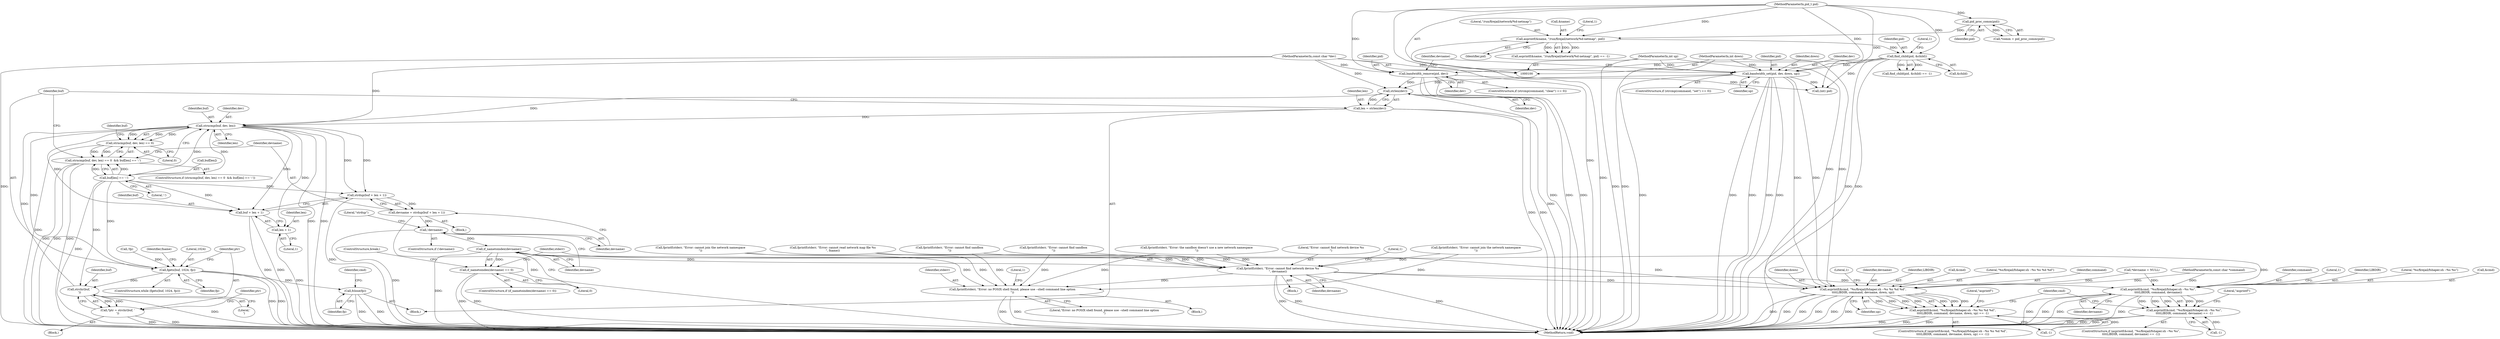 digraph "0_firejail_5d43fdcd215203868d440ffc42036f5f5ffc89fc@API" {
"1000254" [label="(Call,strlen(dev))"];
"1000197" [label="(Call,bandwidth_set(pid, dev, down, up))"];
"1000168" [label="(Call,find_child(pid, &child))"];
"1000141" [label="(Call,asprintf(&name, \"/run/firejail/network/%d-netmap\", pid))"];
"1000112" [label="(Call,pid_proc_comm(pid))"];
"1000101" [label="(MethodParameterIn,pid_t pid)"];
"1000103" [label="(MethodParameterIn,const char *dev)"];
"1000104" [label="(MethodParameterIn,int down)"];
"1000105" [label="(MethodParameterIn,int up)"];
"1000209" [label="(Call,bandwidth_remove(pid, dev))"];
"1000252" [label="(Call,len = strlen(dev))"];
"1000283" [label="(Call,strncmp(buf, dev, len))"];
"1000257" [label="(Call,fgets(buf, 1024, fp))"];
"1000265" [label="(Call,strchr(buf, '\n'))"];
"1000263" [label="(Call,*ptr = strchr(buf, '\n'))"];
"1000322" [label="(Call,fclose(fp))"];
"1000282" [label="(Call,strncmp(buf, dev, len) == 0)"];
"1000281" [label="(Call,strncmp(buf, dev, len) == 0  && buf[len] == ':')"];
"1000288" [label="(Call,buf[len] == ':')"];
"1000296" [label="(Call,strdup(buf + len + 1))"];
"1000294" [label="(Call,devname = strdup(buf + len + 1))"];
"1000303" [label="(Call,!devname)"];
"1000309" [label="(Call,if_nametoindex(devname))"];
"1000308" [label="(Call,if_nametoindex(devname) == 0)"];
"1000313" [label="(Call,fprintf(stderr, \"Error: cannot find network device %s\n\", devname))"];
"1000340" [label="(Call,asprintf(&cmd, \"%s/firejail/fshaper.sh --%s %s %d %d\",\n\t\t\t\tLIBDIR, command, devname, down, up))"];
"1000339" [label="(Call,asprintf(&cmd, \"%s/firejail/fshaper.sh --%s %s %d %d\",\n\t\t\t\tLIBDIR, command, devname, down, up) == -1)"];
"1000357" [label="(Call,asprintf(&cmd, \"%s/firejail/fshaper.sh --%s %s\",\n\t\t\t\tLIBDIR, command, devname))"];
"1000356" [label="(Call,asprintf(&cmd, \"%s/firejail/fshaper.sh --%s %s\",\n\t\t\t\tLIBDIR, command, devname) == -1)"];
"1000415" [label="(Call,fprintf(stderr, \"Error: no POSIX shell found, please use --shell command line option\n\"))"];
"1000297" [label="(Call,buf + len + 1)"];
"1000299" [label="(Call,len + 1)"];
"1000292" [label="(Literal,':')"];
"1000326" [label="(Identifier,cmd)"];
"1000349" [label="(Call,-1)"];
"1000315" [label="(Literal,\"Error: cannot find network device %s\n\")"];
"1000258" [label="(Identifier,buf)"];
"1000311" [label="(Literal,0)"];
"1000314" [label="(Identifier,stderr)"];
"1000186" [label="(Call,fprintf(stderr, \"Error: cannot join the network namespace\n\"))"];
"1000257" [label="(Call,fgets(buf, 1024, fp))"];
"1000362" [label="(Identifier,command)"];
"1000301" [label="(Literal,1)"];
"1000141" [label="(Call,asprintf(&name, \"/run/firejail/network/%d-netmap\", pid))"];
"1000213" [label="(Call,*devname = NULL)"];
"1000210" [label="(Identifier,pid)"];
"1000290" [label="(Identifier,buf)"];
"1000346" [label="(Identifier,devname)"];
"1000211" [label="(Identifier,dev)"];
"1000344" [label="(Identifier,LIBDIR)"];
"1000265" [label="(Call,strchr(buf, '\n'))"];
"1000304" [label="(Identifier,devname)"];
"1000241" [label="(Call,!fp)"];
"1000306" [label="(Literal,\"strdup\")"];
"1000170" [label="(Call,&child)"];
"1000313" [label="(Call,fprintf(stderr, \"Error: cannot find network device %s\n\", devname))"];
"1000145" [label="(Identifier,pid)"];
"1000209" [label="(Call,bandwidth_remove(pid, dev))"];
"1000356" [label="(Call,asprintf(&cmd, \"%s/firejail/fshaper.sh --%s %s\",\n\t\t\t\tLIBDIR, command, devname) == -1)"];
"1000352" [label="(Literal,\"asprintf\")"];
"1000227" [label="(Call,(int) pid)"];
"1000144" [label="(Literal,\"/run/firejail/network/%d-netmap\")"];
"1000287" [label="(Literal,0)"];
"1000321" [label="(Identifier,fname)"];
"1000319" [label="(ControlStructure,break;)"];
"1000367" [label="(Literal,\"asprintf\")"];
"1000252" [label="(Call,len = strlen(dev))"];
"1000297" [label="(Call,buf + len + 1)"];
"1000167" [label="(Call,find_child(pid, &child) == -1)"];
"1000256" [label="(ControlStructure,while (fgets(buf, 1024, fp)))"];
"1000414" [label="(Block,)"];
"1000323" [label="(Identifier,fp)"];
"1000340" [label="(Call,asprintf(&cmd, \"%s/firejail/fshaper.sh --%s %s %d %d\",\n\t\t\t\tLIBDIR, command, devname, down, up))"];
"1000142" [label="(Call,&name)"];
"1000119" [label="(Call,fprintf(stderr, \"Error: cannot find sandbox\n\"))"];
"1000309" [label="(Call,if_nametoindex(devname))"];
"1000160" [label="(Call,fprintf(stderr, \"Error: the sandbox doesn't use a new network namespace\n\"))"];
"1000169" [label="(Identifier,pid)"];
"1000308" [label="(Call,if_nametoindex(devname) == 0)"];
"1000200" [label="(Identifier,down)"];
"1000264" [label="(Identifier,ptr)"];
"1000341" [label="(Call,&cmd)"];
"1000168" [label="(Call,find_child(pid, &child))"];
"1000451" [label="(MethodReturn,void)"];
"1000102" [label="(MethodParameterIn,const char *command)"];
"1000244" [label="(Call,fprintf(stderr, \"Error: cannot read network map file %s\n\", fname))"];
"1000383" [label="(Identifier,cmd)"];
"1000263" [label="(Call,*ptr = strchr(buf, '\n'))"];
"1000365" [label="(Literal,1)"];
"1000288" [label="(Call,buf[len] == ':')"];
"1000343" [label="(Literal,\"%s/firejail/fshaper.sh --%s %s %d %d\")"];
"1000260" [label="(Identifier,fp)"];
"1000361" [label="(Identifier,LIBDIR)"];
"1000310" [label="(Identifier,devname)"];
"1000318" [label="(Literal,1)"];
"1000296" [label="(Call,strdup(buf + len + 1))"];
"1000285" [label="(Identifier,dev)"];
"1000348" [label="(Identifier,up)"];
"1000175" [label="(Call,fprintf(stderr, \"Error: cannot join the network namespace\n\"))"];
"1000345" [label="(Identifier,command)"];
"1000281" [label="(Call,strncmp(buf, dev, len) == 0  && buf[len] == ':')"];
"1000294" [label="(Call,devname = strdup(buf + len + 1))"];
"1000360" [label="(Literal,\"%s/firejail/fshaper.sh --%s %s\")"];
"1000303" [label="(Call,!devname)"];
"1000104" [label="(MethodParameterIn,int down)"];
"1000110" [label="(Call,*comm = pid_proc_comm(pid))"];
"1000101" [label="(MethodParameterIn,pid_t pid)"];
"1000147" [label="(Literal,1)"];
"1000289" [label="(Call,buf[len])"];
"1000299" [label="(Call,len + 1)"];
"1000300" [label="(Identifier,len)"];
"1000131" [label="(Call,fprintf(stderr, \"Error: cannot find sandbox\n\"))"];
"1000103" [label="(MethodParameterIn,const char *dev)"];
"1000282" [label="(Call,strncmp(buf, dev, len) == 0)"];
"1000269" [label="(Identifier,ptr)"];
"1000347" [label="(Identifier,down)"];
"1000253" [label="(Identifier,len)"];
"1000338" [label="(ControlStructure,if (asprintf(&cmd, \"%s/firejail/fshaper.sh --%s %s %d %d\",\n\t\t\t\tLIBDIR, command, devname, down, up) == -1))"];
"1000358" [label="(Call,&cmd)"];
"1000283" [label="(Call,strncmp(buf, dev, len))"];
"1000280" [label="(ControlStructure,if (strncmp(buf, dev, len) == 0  && buf[len] == ':'))"];
"1000417" [label="(Literal,\"Error: no POSIX shell found, please use --shell command line option\n\")"];
"1000105" [label="(MethodParameterIn,int up)"];
"1000259" [label="(Literal,1024)"];
"1000364" [label="(Call,-1)"];
"1000254" [label="(Call,strlen(dev))"];
"1000197" [label="(Call,bandwidth_set(pid, dev, down, up))"];
"1000307" [label="(ControlStructure,if (if_nametoindex(devname) == 0))"];
"1000198" [label="(Identifier,pid)"];
"1000355" [label="(ControlStructure,if (asprintf(&cmd, \"%s/firejail/fshaper.sh --%s %s\",\n\t\t\t\tLIBDIR, command, devname) == -1))"];
"1000316" [label="(Identifier,devname)"];
"1000267" [label="(Literal,'\n')"];
"1000191" [label="(ControlStructure,if (strcmp(command, \"set\") == 0))"];
"1000416" [label="(Identifier,stderr)"];
"1000284" [label="(Identifier,buf)"];
"1000295" [label="(Identifier,devname)"];
"1000140" [label="(Call,asprintf(&name, \"/run/firejail/network/%d-netmap\", pid) == -1)"];
"1000286" [label="(Identifier,len)"];
"1000113" [label="(Identifier,pid)"];
"1000214" [label="(Identifier,devname)"];
"1000203" [label="(ControlStructure,if (strcmp(command, \"clear\") == 0))"];
"1000298" [label="(Identifier,buf)"];
"1000312" [label="(Block,)"];
"1000419" [label="(Literal,1)"];
"1000266" [label="(Identifier,buf)"];
"1000112" [label="(Call,pid_proc_comm(pid))"];
"1000293" [label="(Block,)"];
"1000255" [label="(Identifier,dev)"];
"1000322" [label="(Call,fclose(fp))"];
"1000350" [label="(Literal,1)"];
"1000201" [label="(Identifier,up)"];
"1000261" [label="(Block,)"];
"1000357" [label="(Call,asprintf(&cmd, \"%s/firejail/fshaper.sh --%s %s\",\n\t\t\t\tLIBDIR, command, devname))"];
"1000173" [label="(Literal,1)"];
"1000218" [label="(Block,)"];
"1000339" [label="(Call,asprintf(&cmd, \"%s/firejail/fshaper.sh --%s %s %d %d\",\n\t\t\t\tLIBDIR, command, devname, down, up) == -1)"];
"1000415" [label="(Call,fprintf(stderr, \"Error: no POSIX shell found, please use --shell command line option\n\"))"];
"1000199" [label="(Identifier,dev)"];
"1000363" [label="(Identifier,devname)"];
"1000302" [label="(ControlStructure,if (!devname))"];
"1000254" -> "1000252"  [label="AST: "];
"1000254" -> "1000255"  [label="CFG: "];
"1000255" -> "1000254"  [label="AST: "];
"1000252" -> "1000254"  [label="CFG: "];
"1000254" -> "1000451"  [label="DDG: "];
"1000254" -> "1000252"  [label="DDG: "];
"1000197" -> "1000254"  [label="DDG: "];
"1000209" -> "1000254"  [label="DDG: "];
"1000103" -> "1000254"  [label="DDG: "];
"1000254" -> "1000283"  [label="DDG: "];
"1000197" -> "1000191"  [label="AST: "];
"1000197" -> "1000201"  [label="CFG: "];
"1000198" -> "1000197"  [label="AST: "];
"1000199" -> "1000197"  [label="AST: "];
"1000200" -> "1000197"  [label="AST: "];
"1000201" -> "1000197"  [label="AST: "];
"1000214" -> "1000197"  [label="CFG: "];
"1000197" -> "1000451"  [label="DDG: "];
"1000197" -> "1000451"  [label="DDG: "];
"1000197" -> "1000451"  [label="DDG: "];
"1000197" -> "1000451"  [label="DDG: "];
"1000197" -> "1000451"  [label="DDG: "];
"1000168" -> "1000197"  [label="DDG: "];
"1000101" -> "1000197"  [label="DDG: "];
"1000103" -> "1000197"  [label="DDG: "];
"1000104" -> "1000197"  [label="DDG: "];
"1000105" -> "1000197"  [label="DDG: "];
"1000197" -> "1000227"  [label="DDG: "];
"1000197" -> "1000340"  [label="DDG: "];
"1000197" -> "1000340"  [label="DDG: "];
"1000168" -> "1000167"  [label="AST: "];
"1000168" -> "1000170"  [label="CFG: "];
"1000169" -> "1000168"  [label="AST: "];
"1000170" -> "1000168"  [label="AST: "];
"1000173" -> "1000168"  [label="CFG: "];
"1000168" -> "1000451"  [label="DDG: "];
"1000168" -> "1000451"  [label="DDG: "];
"1000168" -> "1000167"  [label="DDG: "];
"1000168" -> "1000167"  [label="DDG: "];
"1000141" -> "1000168"  [label="DDG: "];
"1000101" -> "1000168"  [label="DDG: "];
"1000168" -> "1000209"  [label="DDG: "];
"1000168" -> "1000227"  [label="DDG: "];
"1000141" -> "1000140"  [label="AST: "];
"1000141" -> "1000145"  [label="CFG: "];
"1000142" -> "1000141"  [label="AST: "];
"1000144" -> "1000141"  [label="AST: "];
"1000145" -> "1000141"  [label="AST: "];
"1000147" -> "1000141"  [label="CFG: "];
"1000141" -> "1000451"  [label="DDG: "];
"1000141" -> "1000140"  [label="DDG: "];
"1000141" -> "1000140"  [label="DDG: "];
"1000141" -> "1000140"  [label="DDG: "];
"1000112" -> "1000141"  [label="DDG: "];
"1000101" -> "1000141"  [label="DDG: "];
"1000112" -> "1000110"  [label="AST: "];
"1000112" -> "1000113"  [label="CFG: "];
"1000113" -> "1000112"  [label="AST: "];
"1000110" -> "1000112"  [label="CFG: "];
"1000112" -> "1000110"  [label="DDG: "];
"1000101" -> "1000112"  [label="DDG: "];
"1000101" -> "1000100"  [label="AST: "];
"1000101" -> "1000451"  [label="DDG: "];
"1000101" -> "1000209"  [label="DDG: "];
"1000101" -> "1000227"  [label="DDG: "];
"1000103" -> "1000100"  [label="AST: "];
"1000103" -> "1000451"  [label="DDG: "];
"1000103" -> "1000209"  [label="DDG: "];
"1000103" -> "1000283"  [label="DDG: "];
"1000104" -> "1000100"  [label="AST: "];
"1000104" -> "1000451"  [label="DDG: "];
"1000104" -> "1000340"  [label="DDG: "];
"1000105" -> "1000100"  [label="AST: "];
"1000105" -> "1000451"  [label="DDG: "];
"1000105" -> "1000340"  [label="DDG: "];
"1000209" -> "1000203"  [label="AST: "];
"1000209" -> "1000211"  [label="CFG: "];
"1000210" -> "1000209"  [label="AST: "];
"1000211" -> "1000209"  [label="AST: "];
"1000214" -> "1000209"  [label="CFG: "];
"1000209" -> "1000451"  [label="DDG: "];
"1000209" -> "1000451"  [label="DDG: "];
"1000209" -> "1000451"  [label="DDG: "];
"1000209" -> "1000227"  [label="DDG: "];
"1000252" -> "1000218"  [label="AST: "];
"1000253" -> "1000252"  [label="AST: "];
"1000258" -> "1000252"  [label="CFG: "];
"1000252" -> "1000451"  [label="DDG: "];
"1000252" -> "1000451"  [label="DDG: "];
"1000252" -> "1000283"  [label="DDG: "];
"1000283" -> "1000282"  [label="AST: "];
"1000283" -> "1000286"  [label="CFG: "];
"1000284" -> "1000283"  [label="AST: "];
"1000285" -> "1000283"  [label="AST: "];
"1000286" -> "1000283"  [label="AST: "];
"1000287" -> "1000283"  [label="CFG: "];
"1000283" -> "1000451"  [label="DDG: "];
"1000283" -> "1000451"  [label="DDG: "];
"1000283" -> "1000257"  [label="DDG: "];
"1000283" -> "1000282"  [label="DDG: "];
"1000283" -> "1000282"  [label="DDG: "];
"1000283" -> "1000282"  [label="DDG: "];
"1000288" -> "1000283"  [label="DDG: "];
"1000265" -> "1000283"  [label="DDG: "];
"1000283" -> "1000288"  [label="DDG: "];
"1000283" -> "1000296"  [label="DDG: "];
"1000283" -> "1000296"  [label="DDG: "];
"1000283" -> "1000297"  [label="DDG: "];
"1000283" -> "1000297"  [label="DDG: "];
"1000283" -> "1000299"  [label="DDG: "];
"1000257" -> "1000256"  [label="AST: "];
"1000257" -> "1000260"  [label="CFG: "];
"1000258" -> "1000257"  [label="AST: "];
"1000259" -> "1000257"  [label="AST: "];
"1000260" -> "1000257"  [label="AST: "];
"1000264" -> "1000257"  [label="CFG: "];
"1000321" -> "1000257"  [label="CFG: "];
"1000257" -> "1000451"  [label="DDG: "];
"1000257" -> "1000451"  [label="DDG: "];
"1000288" -> "1000257"  [label="DDG: "];
"1000241" -> "1000257"  [label="DDG: "];
"1000257" -> "1000265"  [label="DDG: "];
"1000257" -> "1000322"  [label="DDG: "];
"1000265" -> "1000263"  [label="AST: "];
"1000265" -> "1000267"  [label="CFG: "];
"1000266" -> "1000265"  [label="AST: "];
"1000267" -> "1000265"  [label="AST: "];
"1000263" -> "1000265"  [label="CFG: "];
"1000265" -> "1000451"  [label="DDG: "];
"1000265" -> "1000263"  [label="DDG: "];
"1000265" -> "1000263"  [label="DDG: "];
"1000288" -> "1000265"  [label="DDG: "];
"1000263" -> "1000261"  [label="AST: "];
"1000264" -> "1000263"  [label="AST: "];
"1000269" -> "1000263"  [label="CFG: "];
"1000263" -> "1000451"  [label="DDG: "];
"1000263" -> "1000451"  [label="DDG: "];
"1000322" -> "1000218"  [label="AST: "];
"1000322" -> "1000323"  [label="CFG: "];
"1000323" -> "1000322"  [label="AST: "];
"1000326" -> "1000322"  [label="CFG: "];
"1000322" -> "1000451"  [label="DDG: "];
"1000322" -> "1000451"  [label="DDG: "];
"1000282" -> "1000281"  [label="AST: "];
"1000282" -> "1000287"  [label="CFG: "];
"1000287" -> "1000282"  [label="AST: "];
"1000290" -> "1000282"  [label="CFG: "];
"1000281" -> "1000282"  [label="CFG: "];
"1000282" -> "1000451"  [label="DDG: "];
"1000282" -> "1000281"  [label="DDG: "];
"1000282" -> "1000281"  [label="DDG: "];
"1000281" -> "1000280"  [label="AST: "];
"1000281" -> "1000288"  [label="CFG: "];
"1000288" -> "1000281"  [label="AST: "];
"1000258" -> "1000281"  [label="CFG: "];
"1000295" -> "1000281"  [label="CFG: "];
"1000281" -> "1000451"  [label="DDG: "];
"1000281" -> "1000451"  [label="DDG: "];
"1000281" -> "1000451"  [label="DDG: "];
"1000288" -> "1000281"  [label="DDG: "];
"1000288" -> "1000281"  [label="DDG: "];
"1000288" -> "1000292"  [label="CFG: "];
"1000289" -> "1000288"  [label="AST: "];
"1000292" -> "1000288"  [label="AST: "];
"1000288" -> "1000451"  [label="DDG: "];
"1000288" -> "1000296"  [label="DDG: "];
"1000288" -> "1000297"  [label="DDG: "];
"1000296" -> "1000294"  [label="AST: "];
"1000296" -> "1000297"  [label="CFG: "];
"1000297" -> "1000296"  [label="AST: "];
"1000294" -> "1000296"  [label="CFG: "];
"1000296" -> "1000451"  [label="DDG: "];
"1000296" -> "1000294"  [label="DDG: "];
"1000294" -> "1000293"  [label="AST: "];
"1000295" -> "1000294"  [label="AST: "];
"1000304" -> "1000294"  [label="CFG: "];
"1000294" -> "1000451"  [label="DDG: "];
"1000294" -> "1000303"  [label="DDG: "];
"1000303" -> "1000302"  [label="AST: "];
"1000303" -> "1000304"  [label="CFG: "];
"1000304" -> "1000303"  [label="AST: "];
"1000306" -> "1000303"  [label="CFG: "];
"1000310" -> "1000303"  [label="CFG: "];
"1000303" -> "1000451"  [label="DDG: "];
"1000303" -> "1000309"  [label="DDG: "];
"1000309" -> "1000308"  [label="AST: "];
"1000309" -> "1000310"  [label="CFG: "];
"1000310" -> "1000309"  [label="AST: "];
"1000311" -> "1000309"  [label="CFG: "];
"1000309" -> "1000451"  [label="DDG: "];
"1000309" -> "1000308"  [label="DDG: "];
"1000309" -> "1000313"  [label="DDG: "];
"1000309" -> "1000340"  [label="DDG: "];
"1000309" -> "1000357"  [label="DDG: "];
"1000308" -> "1000307"  [label="AST: "];
"1000308" -> "1000311"  [label="CFG: "];
"1000311" -> "1000308"  [label="AST: "];
"1000314" -> "1000308"  [label="CFG: "];
"1000319" -> "1000308"  [label="CFG: "];
"1000308" -> "1000451"  [label="DDG: "];
"1000308" -> "1000451"  [label="DDG: "];
"1000313" -> "1000312"  [label="AST: "];
"1000313" -> "1000316"  [label="CFG: "];
"1000314" -> "1000313"  [label="AST: "];
"1000315" -> "1000313"  [label="AST: "];
"1000316" -> "1000313"  [label="AST: "];
"1000318" -> "1000313"  [label="CFG: "];
"1000313" -> "1000451"  [label="DDG: "];
"1000313" -> "1000451"  [label="DDG: "];
"1000313" -> "1000451"  [label="DDG: "];
"1000186" -> "1000313"  [label="DDG: "];
"1000131" -> "1000313"  [label="DDG: "];
"1000175" -> "1000313"  [label="DDG: "];
"1000119" -> "1000313"  [label="DDG: "];
"1000244" -> "1000313"  [label="DDG: "];
"1000160" -> "1000313"  [label="DDG: "];
"1000313" -> "1000340"  [label="DDG: "];
"1000313" -> "1000357"  [label="DDG: "];
"1000313" -> "1000415"  [label="DDG: "];
"1000340" -> "1000339"  [label="AST: "];
"1000340" -> "1000348"  [label="CFG: "];
"1000341" -> "1000340"  [label="AST: "];
"1000343" -> "1000340"  [label="AST: "];
"1000344" -> "1000340"  [label="AST: "];
"1000345" -> "1000340"  [label="AST: "];
"1000346" -> "1000340"  [label="AST: "];
"1000347" -> "1000340"  [label="AST: "];
"1000348" -> "1000340"  [label="AST: "];
"1000350" -> "1000340"  [label="CFG: "];
"1000340" -> "1000451"  [label="DDG: "];
"1000340" -> "1000451"  [label="DDG: "];
"1000340" -> "1000451"  [label="DDG: "];
"1000340" -> "1000451"  [label="DDG: "];
"1000340" -> "1000451"  [label="DDG: "];
"1000340" -> "1000451"  [label="DDG: "];
"1000340" -> "1000339"  [label="DDG: "];
"1000340" -> "1000339"  [label="DDG: "];
"1000340" -> "1000339"  [label="DDG: "];
"1000340" -> "1000339"  [label="DDG: "];
"1000340" -> "1000339"  [label="DDG: "];
"1000340" -> "1000339"  [label="DDG: "];
"1000340" -> "1000339"  [label="DDG: "];
"1000102" -> "1000340"  [label="DDG: "];
"1000213" -> "1000340"  [label="DDG: "];
"1000339" -> "1000338"  [label="AST: "];
"1000339" -> "1000349"  [label="CFG: "];
"1000349" -> "1000339"  [label="AST: "];
"1000352" -> "1000339"  [label="CFG: "];
"1000383" -> "1000339"  [label="CFG: "];
"1000339" -> "1000451"  [label="DDG: "];
"1000339" -> "1000451"  [label="DDG: "];
"1000339" -> "1000451"  [label="DDG: "];
"1000349" -> "1000339"  [label="DDG: "];
"1000357" -> "1000356"  [label="AST: "];
"1000357" -> "1000363"  [label="CFG: "];
"1000358" -> "1000357"  [label="AST: "];
"1000360" -> "1000357"  [label="AST: "];
"1000361" -> "1000357"  [label="AST: "];
"1000362" -> "1000357"  [label="AST: "];
"1000363" -> "1000357"  [label="AST: "];
"1000365" -> "1000357"  [label="CFG: "];
"1000357" -> "1000451"  [label="DDG: "];
"1000357" -> "1000451"  [label="DDG: "];
"1000357" -> "1000451"  [label="DDG: "];
"1000357" -> "1000451"  [label="DDG: "];
"1000357" -> "1000356"  [label="DDG: "];
"1000357" -> "1000356"  [label="DDG: "];
"1000357" -> "1000356"  [label="DDG: "];
"1000357" -> "1000356"  [label="DDG: "];
"1000357" -> "1000356"  [label="DDG: "];
"1000102" -> "1000357"  [label="DDG: "];
"1000213" -> "1000357"  [label="DDG: "];
"1000356" -> "1000355"  [label="AST: "];
"1000356" -> "1000364"  [label="CFG: "];
"1000364" -> "1000356"  [label="AST: "];
"1000367" -> "1000356"  [label="CFG: "];
"1000383" -> "1000356"  [label="CFG: "];
"1000356" -> "1000451"  [label="DDG: "];
"1000356" -> "1000451"  [label="DDG: "];
"1000356" -> "1000451"  [label="DDG: "];
"1000364" -> "1000356"  [label="DDG: "];
"1000415" -> "1000414"  [label="AST: "];
"1000415" -> "1000417"  [label="CFG: "];
"1000416" -> "1000415"  [label="AST: "];
"1000417" -> "1000415"  [label="AST: "];
"1000419" -> "1000415"  [label="CFG: "];
"1000415" -> "1000451"  [label="DDG: "];
"1000415" -> "1000451"  [label="DDG: "];
"1000186" -> "1000415"  [label="DDG: "];
"1000131" -> "1000415"  [label="DDG: "];
"1000175" -> "1000415"  [label="DDG: "];
"1000119" -> "1000415"  [label="DDG: "];
"1000244" -> "1000415"  [label="DDG: "];
"1000160" -> "1000415"  [label="DDG: "];
"1000297" -> "1000299"  [label="CFG: "];
"1000298" -> "1000297"  [label="AST: "];
"1000299" -> "1000297"  [label="AST: "];
"1000297" -> "1000451"  [label="DDG: "];
"1000297" -> "1000451"  [label="DDG: "];
"1000299" -> "1000301"  [label="CFG: "];
"1000300" -> "1000299"  [label="AST: "];
"1000301" -> "1000299"  [label="AST: "];
"1000299" -> "1000451"  [label="DDG: "];
}
